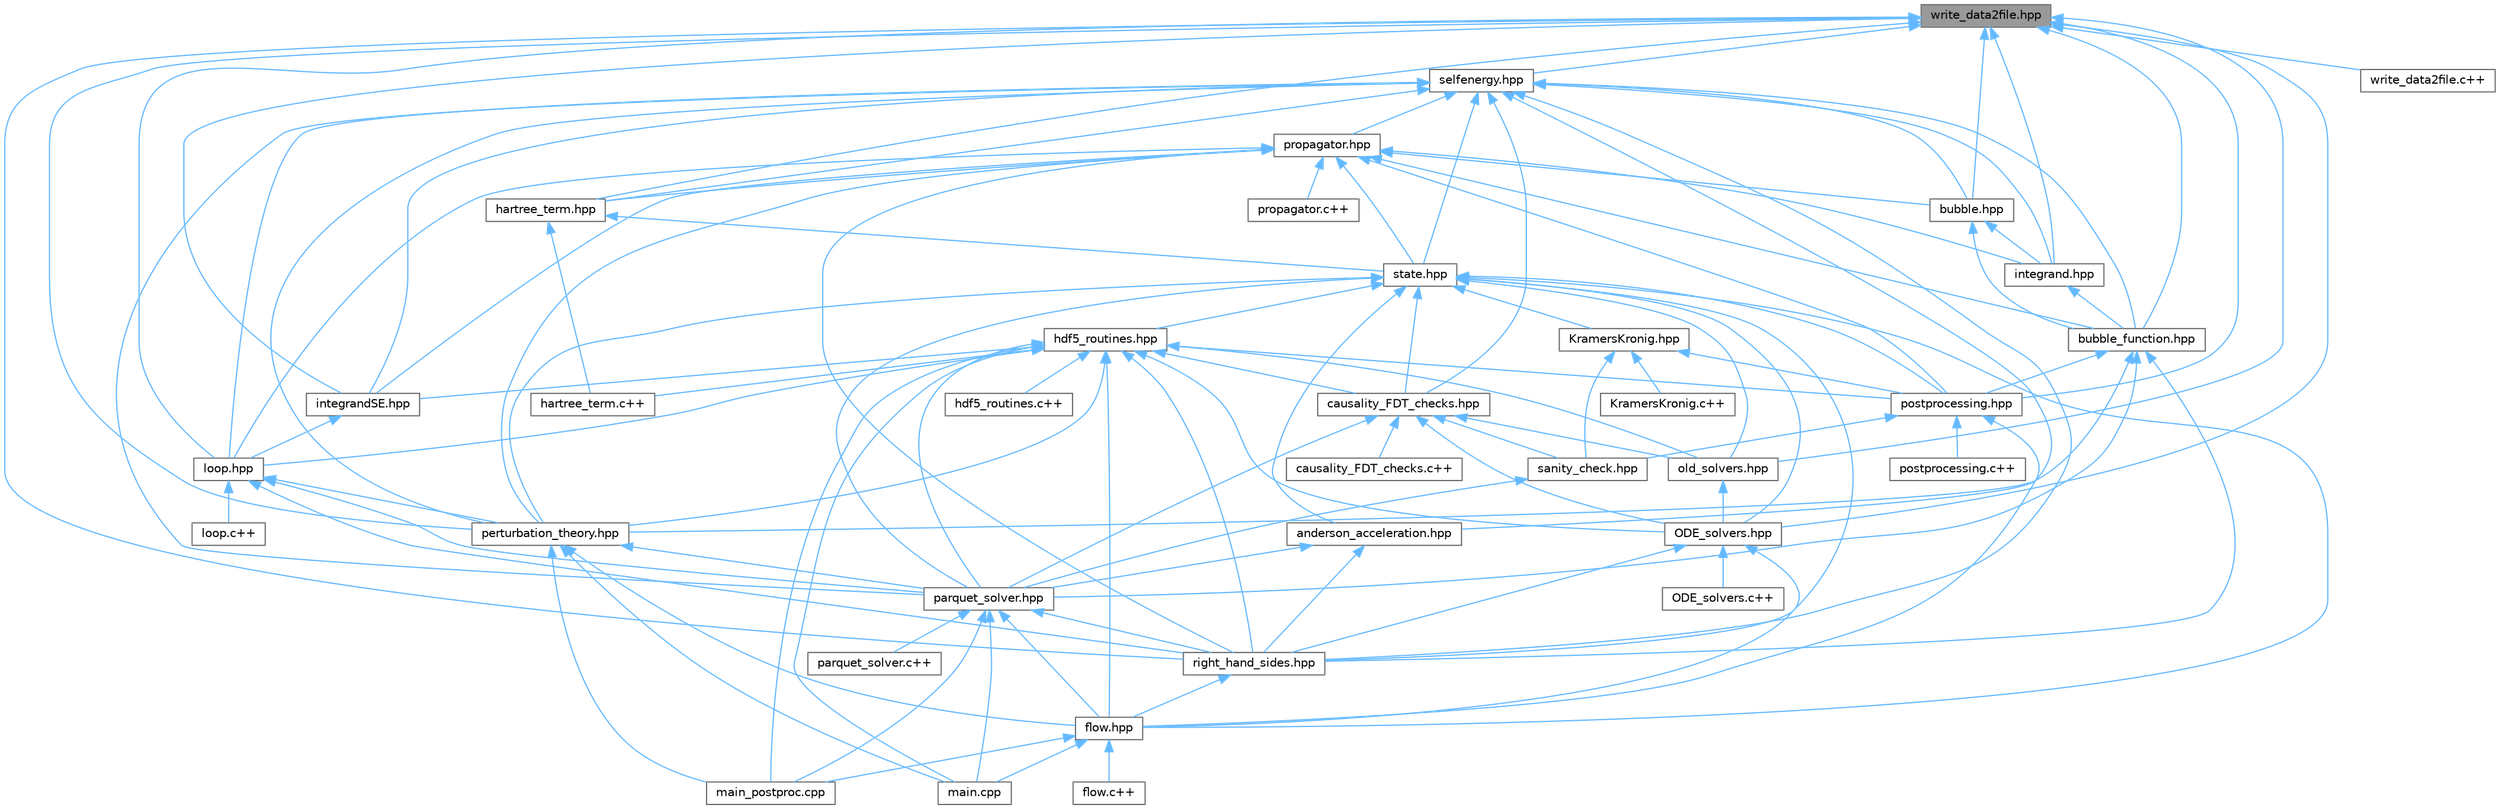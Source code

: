 digraph "write_data2file.hpp"
{
 // INTERACTIVE_SVG=YES
 // LATEX_PDF_SIZE
  bgcolor="transparent";
  edge [fontname=Helvetica,fontsize=10,labelfontname=Helvetica,labelfontsize=10];
  node [fontname=Helvetica,fontsize=10,shape=box,height=0.2,width=0.4];
  Node1 [id="Node000001",label="write_data2file.hpp",height=0.2,width=0.4,color="gray40", fillcolor="grey60", style="filled", fontcolor="black",tooltip=" "];
  Node1 -> Node2 [id="edge1_Node000001_Node000002",dir="back",color="steelblue1",style="solid",tooltip=" "];
  Node2 [id="Node000002",label="ODE_solvers.hpp",height=0.2,width=0.4,color="grey40", fillcolor="white", style="filled",URL="$da/dc3/ODE__solvers_8hpp.html",tooltip=" "];
  Node2 -> Node3 [id="edge2_Node000002_Node000003",dir="back",color="steelblue1",style="solid",tooltip=" "];
  Node3 [id="Node000003",label="ODE_solvers.c++",height=0.2,width=0.4,color="grey40", fillcolor="white", style="filled",URL="$de/dd8/ODE__solvers_8c_09_09.html",tooltip=" "];
  Node2 -> Node4 [id="edge3_Node000002_Node000004",dir="back",color="steelblue1",style="solid",tooltip=" "];
  Node4 [id="Node000004",label="flow.hpp",height=0.2,width=0.4,color="grey40", fillcolor="white", style="filled",URL="$d5/d21/flow_8hpp.html",tooltip=" "];
  Node4 -> Node5 [id="edge4_Node000004_Node000005",dir="back",color="steelblue1",style="solid",tooltip=" "];
  Node5 [id="Node000005",label="flow.c++",height=0.2,width=0.4,color="grey40", fillcolor="white", style="filled",URL="$d4/dde/flow_8c_09_09.html",tooltip=" "];
  Node4 -> Node6 [id="edge5_Node000004_Node000006",dir="back",color="steelblue1",style="solid",tooltip=" "];
  Node6 [id="Node000006",label="main.cpp",height=0.2,width=0.4,color="grey40", fillcolor="white", style="filled",URL="$df/d0a/main_8cpp.html",tooltip=" "];
  Node4 -> Node7 [id="edge6_Node000004_Node000007",dir="back",color="steelblue1",style="solid",tooltip=" "];
  Node7 [id="Node000007",label="main_postproc.cpp",height=0.2,width=0.4,color="grey40", fillcolor="white", style="filled",URL="$dd/d00/main__postproc_8cpp.html",tooltip=" "];
  Node2 -> Node8 [id="edge7_Node000002_Node000008",dir="back",color="steelblue1",style="solid",tooltip=" "];
  Node8 [id="Node000008",label="right_hand_sides.hpp",height=0.2,width=0.4,color="grey40", fillcolor="white", style="filled",URL="$d8/dea/right__hand__sides_8hpp.html",tooltip=" "];
  Node8 -> Node4 [id="edge8_Node000008_Node000004",dir="back",color="steelblue1",style="solid",tooltip=" "];
  Node1 -> Node9 [id="edge9_Node000001_Node000009",dir="back",color="steelblue1",style="solid",tooltip=" "];
  Node9 [id="Node000009",label="bubble.hpp",height=0.2,width=0.4,color="grey40", fillcolor="white", style="filled",URL="$d0/dac/bubble_8hpp.html",tooltip=" "];
  Node9 -> Node10 [id="edge10_Node000009_Node000010",dir="back",color="steelblue1",style="solid",tooltip=" "];
  Node10 [id="Node000010",label="bubble_function.hpp",height=0.2,width=0.4,color="grey40", fillcolor="white", style="filled",URL="$de/de8/bubble__function_8hpp.html",tooltip=" "];
  Node10 -> Node11 [id="edge11_Node000010_Node000011",dir="back",color="steelblue1",style="solid",tooltip=" "];
  Node11 [id="Node000011",label="parquet_solver.hpp",height=0.2,width=0.4,color="grey40", fillcolor="white", style="filled",URL="$dd/d0a/parquet__solver_8hpp.html",tooltip=" "];
  Node11 -> Node4 [id="edge12_Node000011_Node000004",dir="back",color="steelblue1",style="solid",tooltip=" "];
  Node11 -> Node6 [id="edge13_Node000011_Node000006",dir="back",color="steelblue1",style="solid",tooltip=" "];
  Node11 -> Node7 [id="edge14_Node000011_Node000007",dir="back",color="steelblue1",style="solid",tooltip=" "];
  Node11 -> Node12 [id="edge15_Node000011_Node000012",dir="back",color="steelblue1",style="solid",tooltip=" "];
  Node12 [id="Node000012",label="parquet_solver.c++",height=0.2,width=0.4,color="grey40", fillcolor="white", style="filled",URL="$d5/d94/parquet__solver_8c_09_09.html",tooltip=" "];
  Node11 -> Node8 [id="edge16_Node000011_Node000008",dir="back",color="steelblue1",style="solid",tooltip=" "];
  Node10 -> Node13 [id="edge17_Node000010_Node000013",dir="back",color="steelblue1",style="solid",tooltip=" "];
  Node13 [id="Node000013",label="perturbation_theory.hpp",height=0.2,width=0.4,color="grey40", fillcolor="white", style="filled",URL="$d5/d0d/perturbation__theory_8hpp.html",tooltip=" "];
  Node13 -> Node4 [id="edge18_Node000013_Node000004",dir="back",color="steelblue1",style="solid",tooltip=" "];
  Node13 -> Node6 [id="edge19_Node000013_Node000006",dir="back",color="steelblue1",style="solid",tooltip=" "];
  Node13 -> Node7 [id="edge20_Node000013_Node000007",dir="back",color="steelblue1",style="solid",tooltip=" "];
  Node13 -> Node11 [id="edge21_Node000013_Node000011",dir="back",color="steelblue1",style="solid",tooltip=" "];
  Node10 -> Node14 [id="edge22_Node000010_Node000014",dir="back",color="steelblue1",style="solid",tooltip=" "];
  Node14 [id="Node000014",label="postprocessing.hpp",height=0.2,width=0.4,color="grey40", fillcolor="white", style="filled",URL="$d4/d81/postprocessing_8hpp.html",tooltip=" "];
  Node14 -> Node4 [id="edge23_Node000014_Node000004",dir="back",color="steelblue1",style="solid",tooltip=" "];
  Node14 -> Node15 [id="edge24_Node000014_Node000015",dir="back",color="steelblue1",style="solid",tooltip=" "];
  Node15 [id="Node000015",label="postprocessing.c++",height=0.2,width=0.4,color="grey40", fillcolor="white", style="filled",URL="$d9/dae/postprocessing_8c_09_09.html",tooltip=" "];
  Node14 -> Node16 [id="edge25_Node000014_Node000016",dir="back",color="steelblue1",style="solid",tooltip=" "];
  Node16 [id="Node000016",label="sanity_check.hpp",height=0.2,width=0.4,color="grey40", fillcolor="white", style="filled",URL="$d2/d3f/sanity__check_8hpp.html",tooltip=" "];
  Node16 -> Node11 [id="edge26_Node000016_Node000011",dir="back",color="steelblue1",style="solid",tooltip=" "];
  Node10 -> Node8 [id="edge27_Node000010_Node000008",dir="back",color="steelblue1",style="solid",tooltip=" "];
  Node9 -> Node17 [id="edge28_Node000009_Node000017",dir="back",color="steelblue1",style="solid",tooltip=" "];
  Node17 [id="Node000017",label="integrand.hpp",height=0.2,width=0.4,color="grey40", fillcolor="white", style="filled",URL="$df/d83/integrand_8hpp.html",tooltip=" "];
  Node17 -> Node10 [id="edge29_Node000017_Node000010",dir="back",color="steelblue1",style="solid",tooltip=" "];
  Node1 -> Node10 [id="edge30_Node000001_Node000010",dir="back",color="steelblue1",style="solid",tooltip=" "];
  Node1 -> Node18 [id="edge31_Node000001_Node000018",dir="back",color="steelblue1",style="solid",tooltip=" "];
  Node18 [id="Node000018",label="hartree_term.hpp",height=0.2,width=0.4,color="grey40", fillcolor="white", style="filled",URL="$d1/db3/hartree__term_8hpp.html",tooltip=" "];
  Node18 -> Node19 [id="edge32_Node000018_Node000019",dir="back",color="steelblue1",style="solid",tooltip=" "];
  Node19 [id="Node000019",label="hartree_term.c++",height=0.2,width=0.4,color="grey40", fillcolor="white", style="filled",URL="$d4/d92/hartree__term_8c_09_09.html",tooltip=" "];
  Node18 -> Node20 [id="edge33_Node000018_Node000020",dir="back",color="steelblue1",style="solid",tooltip=" "];
  Node20 [id="Node000020",label="state.hpp",height=0.2,width=0.4,color="grey40", fillcolor="white", style="filled",URL="$da/d3b/state_8hpp.html",tooltip=" "];
  Node20 -> Node21 [id="edge34_Node000020_Node000021",dir="back",color="steelblue1",style="solid",tooltip=" "];
  Node21 [id="Node000021",label="KramersKronig.hpp",height=0.2,width=0.4,color="grey40", fillcolor="white", style="filled",URL="$d1/db3/KramersKronig_8hpp.html",tooltip=" "];
  Node21 -> Node22 [id="edge35_Node000021_Node000022",dir="back",color="steelblue1",style="solid",tooltip=" "];
  Node22 [id="Node000022",label="KramersKronig.c++",height=0.2,width=0.4,color="grey40", fillcolor="white", style="filled",URL="$d7/d43/KramersKronig_8c_09_09.html",tooltip=" "];
  Node21 -> Node14 [id="edge36_Node000021_Node000014",dir="back",color="steelblue1",style="solid",tooltip=" "];
  Node21 -> Node16 [id="edge37_Node000021_Node000016",dir="back",color="steelblue1",style="solid",tooltip=" "];
  Node20 -> Node2 [id="edge38_Node000020_Node000002",dir="back",color="steelblue1",style="solid",tooltip=" "];
  Node20 -> Node23 [id="edge39_Node000020_Node000023",dir="back",color="steelblue1",style="solid",tooltip=" "];
  Node23 [id="Node000023",label="anderson_acceleration.hpp",height=0.2,width=0.4,color="grey40", fillcolor="white", style="filled",URL="$d6/d7b/anderson__acceleration_8hpp.html",tooltip=" "];
  Node23 -> Node11 [id="edge40_Node000023_Node000011",dir="back",color="steelblue1",style="solid",tooltip=" "];
  Node23 -> Node8 [id="edge41_Node000023_Node000008",dir="back",color="steelblue1",style="solid",tooltip=" "];
  Node20 -> Node24 [id="edge42_Node000020_Node000024",dir="back",color="steelblue1",style="solid",tooltip=" "];
  Node24 [id="Node000024",label="causality_FDT_checks.hpp",height=0.2,width=0.4,color="grey40", fillcolor="white", style="filled",URL="$d1/d75/causality__FDT__checks_8hpp.html",tooltip=" "];
  Node24 -> Node2 [id="edge43_Node000024_Node000002",dir="back",color="steelblue1",style="solid",tooltip=" "];
  Node24 -> Node25 [id="edge44_Node000024_Node000025",dir="back",color="steelblue1",style="solid",tooltip=" "];
  Node25 [id="Node000025",label="causality_FDT_checks.c++",height=0.2,width=0.4,color="grey40", fillcolor="white", style="filled",URL="$d8/dca/causality__FDT__checks_8c_09_09.html",tooltip=" "];
  Node24 -> Node26 [id="edge45_Node000024_Node000026",dir="back",color="steelblue1",style="solid",tooltip=" "];
  Node26 [id="Node000026",label="old_solvers.hpp",height=0.2,width=0.4,color="grey40", fillcolor="white", style="filled",URL="$dd/df7/old__solvers_8hpp.html",tooltip=" "];
  Node26 -> Node2 [id="edge46_Node000026_Node000002",dir="back",color="steelblue1",style="solid",tooltip=" "];
  Node24 -> Node11 [id="edge47_Node000024_Node000011",dir="back",color="steelblue1",style="solid",tooltip=" "];
  Node24 -> Node16 [id="edge48_Node000024_Node000016",dir="back",color="steelblue1",style="solid",tooltip=" "];
  Node20 -> Node4 [id="edge49_Node000020_Node000004",dir="back",color="steelblue1",style="solid",tooltip=" "];
  Node20 -> Node27 [id="edge50_Node000020_Node000027",dir="back",color="steelblue1",style="solid",tooltip=" "];
  Node27 [id="Node000027",label="hdf5_routines.hpp",height=0.2,width=0.4,color="grey40", fillcolor="white", style="filled",URL="$d5/de4/hdf5__routines_8hpp.html",tooltip=" "];
  Node27 -> Node2 [id="edge51_Node000027_Node000002",dir="back",color="steelblue1",style="solid",tooltip=" "];
  Node27 -> Node24 [id="edge52_Node000027_Node000024",dir="back",color="steelblue1",style="solid",tooltip=" "];
  Node27 -> Node4 [id="edge53_Node000027_Node000004",dir="back",color="steelblue1",style="solid",tooltip=" "];
  Node27 -> Node19 [id="edge54_Node000027_Node000019",dir="back",color="steelblue1",style="solid",tooltip=" "];
  Node27 -> Node28 [id="edge55_Node000027_Node000028",dir="back",color="steelblue1",style="solid",tooltip=" "];
  Node28 [id="Node000028",label="hdf5_routines.c++",height=0.2,width=0.4,color="grey40", fillcolor="white", style="filled",URL="$d5/d4f/hdf5__routines_8c_09_09.html",tooltip=" "];
  Node27 -> Node29 [id="edge56_Node000027_Node000029",dir="back",color="steelblue1",style="solid",tooltip=" "];
  Node29 [id="Node000029",label="integrandSE.hpp",height=0.2,width=0.4,color="grey40", fillcolor="white", style="filled",URL="$de/d65/integrandSE_8hpp.html",tooltip=" "];
  Node29 -> Node30 [id="edge57_Node000029_Node000030",dir="back",color="steelblue1",style="solid",tooltip=" "];
  Node30 [id="Node000030",label="loop.hpp",height=0.2,width=0.4,color="grey40", fillcolor="white", style="filled",URL="$d8/d1d/loop_8hpp.html",tooltip=" "];
  Node30 -> Node31 [id="edge58_Node000030_Node000031",dir="back",color="steelblue1",style="solid",tooltip=" "];
  Node31 [id="Node000031",label="loop.c++",height=0.2,width=0.4,color="grey40", fillcolor="white", style="filled",URL="$d5/dae/loop_8c_09_09.html",tooltip=" "];
  Node30 -> Node11 [id="edge59_Node000030_Node000011",dir="back",color="steelblue1",style="solid",tooltip=" "];
  Node30 -> Node13 [id="edge60_Node000030_Node000013",dir="back",color="steelblue1",style="solid",tooltip=" "];
  Node30 -> Node8 [id="edge61_Node000030_Node000008",dir="back",color="steelblue1",style="solid",tooltip=" "];
  Node27 -> Node30 [id="edge62_Node000027_Node000030",dir="back",color="steelblue1",style="solid",tooltip=" "];
  Node27 -> Node6 [id="edge63_Node000027_Node000006",dir="back",color="steelblue1",style="solid",tooltip=" "];
  Node27 -> Node7 [id="edge64_Node000027_Node000007",dir="back",color="steelblue1",style="solid",tooltip=" "];
  Node27 -> Node26 [id="edge65_Node000027_Node000026",dir="back",color="steelblue1",style="solid",tooltip=" "];
  Node27 -> Node11 [id="edge66_Node000027_Node000011",dir="back",color="steelblue1",style="solid",tooltip=" "];
  Node27 -> Node13 [id="edge67_Node000027_Node000013",dir="back",color="steelblue1",style="solid",tooltip=" "];
  Node27 -> Node14 [id="edge68_Node000027_Node000014",dir="back",color="steelblue1",style="solid",tooltip=" "];
  Node27 -> Node8 [id="edge69_Node000027_Node000008",dir="back",color="steelblue1",style="solid",tooltip=" "];
  Node20 -> Node26 [id="edge70_Node000020_Node000026",dir="back",color="steelblue1",style="solid",tooltip=" "];
  Node20 -> Node11 [id="edge71_Node000020_Node000011",dir="back",color="steelblue1",style="solid",tooltip=" "];
  Node20 -> Node13 [id="edge72_Node000020_Node000013",dir="back",color="steelblue1",style="solid",tooltip=" "];
  Node20 -> Node14 [id="edge73_Node000020_Node000014",dir="back",color="steelblue1",style="solid",tooltip=" "];
  Node20 -> Node8 [id="edge74_Node000020_Node000008",dir="back",color="steelblue1",style="solid",tooltip=" "];
  Node1 -> Node17 [id="edge75_Node000001_Node000017",dir="back",color="steelblue1",style="solid",tooltip=" "];
  Node1 -> Node29 [id="edge76_Node000001_Node000029",dir="back",color="steelblue1",style="solid",tooltip=" "];
  Node1 -> Node30 [id="edge77_Node000001_Node000030",dir="back",color="steelblue1",style="solid",tooltip=" "];
  Node1 -> Node26 [id="edge78_Node000001_Node000026",dir="back",color="steelblue1",style="solid",tooltip=" "];
  Node1 -> Node13 [id="edge79_Node000001_Node000013",dir="back",color="steelblue1",style="solid",tooltip=" "];
  Node1 -> Node14 [id="edge80_Node000001_Node000014",dir="back",color="steelblue1",style="solid",tooltip=" "];
  Node1 -> Node8 [id="edge81_Node000001_Node000008",dir="back",color="steelblue1",style="solid",tooltip=" "];
  Node1 -> Node32 [id="edge82_Node000001_Node000032",dir="back",color="steelblue1",style="solid",tooltip=" "];
  Node32 [id="Node000032",label="selfenergy.hpp",height=0.2,width=0.4,color="grey40", fillcolor="white", style="filled",URL="$d6/d2d/selfenergy_8hpp.html",tooltip=" "];
  Node32 -> Node23 [id="edge83_Node000032_Node000023",dir="back",color="steelblue1",style="solid",tooltip=" "];
  Node32 -> Node9 [id="edge84_Node000032_Node000009",dir="back",color="steelblue1",style="solid",tooltip=" "];
  Node32 -> Node10 [id="edge85_Node000032_Node000010",dir="back",color="steelblue1",style="solid",tooltip=" "];
  Node32 -> Node24 [id="edge86_Node000032_Node000024",dir="back",color="steelblue1",style="solid",tooltip=" "];
  Node32 -> Node18 [id="edge87_Node000032_Node000018",dir="back",color="steelblue1",style="solid",tooltip=" "];
  Node32 -> Node17 [id="edge88_Node000032_Node000017",dir="back",color="steelblue1",style="solid",tooltip=" "];
  Node32 -> Node29 [id="edge89_Node000032_Node000029",dir="back",color="steelblue1",style="solid",tooltip=" "];
  Node32 -> Node30 [id="edge90_Node000032_Node000030",dir="back",color="steelblue1",style="solid",tooltip=" "];
  Node32 -> Node11 [id="edge91_Node000032_Node000011",dir="back",color="steelblue1",style="solid",tooltip=" "];
  Node32 -> Node13 [id="edge92_Node000032_Node000013",dir="back",color="steelblue1",style="solid",tooltip=" "];
  Node32 -> Node33 [id="edge93_Node000032_Node000033",dir="back",color="steelblue1",style="solid",tooltip=" "];
  Node33 [id="Node000033",label="propagator.hpp",height=0.2,width=0.4,color="grey40", fillcolor="white", style="filled",URL="$d5/df7/propagator_8hpp.html",tooltip=" "];
  Node33 -> Node9 [id="edge94_Node000033_Node000009",dir="back",color="steelblue1",style="solid",tooltip=" "];
  Node33 -> Node10 [id="edge95_Node000033_Node000010",dir="back",color="steelblue1",style="solid",tooltip=" "];
  Node33 -> Node18 [id="edge96_Node000033_Node000018",dir="back",color="steelblue1",style="solid",tooltip=" "];
  Node33 -> Node17 [id="edge97_Node000033_Node000017",dir="back",color="steelblue1",style="solid",tooltip=" "];
  Node33 -> Node29 [id="edge98_Node000033_Node000029",dir="back",color="steelblue1",style="solid",tooltip=" "];
  Node33 -> Node30 [id="edge99_Node000033_Node000030",dir="back",color="steelblue1",style="solid",tooltip=" "];
  Node33 -> Node13 [id="edge100_Node000033_Node000013",dir="back",color="steelblue1",style="solid",tooltip=" "];
  Node33 -> Node14 [id="edge101_Node000033_Node000014",dir="back",color="steelblue1",style="solid",tooltip=" "];
  Node33 -> Node34 [id="edge102_Node000033_Node000034",dir="back",color="steelblue1",style="solid",tooltip=" "];
  Node34 [id="Node000034",label="propagator.c++",height=0.2,width=0.4,color="grey40", fillcolor="white", style="filled",URL="$de/d5d/propagator_8c_09_09.html",tooltip=" "];
  Node33 -> Node8 [id="edge103_Node000033_Node000008",dir="back",color="steelblue1",style="solid",tooltip=" "];
  Node33 -> Node20 [id="edge104_Node000033_Node000020",dir="back",color="steelblue1",style="solid",tooltip=" "];
  Node32 -> Node8 [id="edge105_Node000032_Node000008",dir="back",color="steelblue1",style="solid",tooltip=" "];
  Node32 -> Node20 [id="edge106_Node000032_Node000020",dir="back",color="steelblue1",style="solid",tooltip=" "];
  Node1 -> Node35 [id="edge107_Node000001_Node000035",dir="back",color="steelblue1",style="solid",tooltip=" "];
  Node35 [id="Node000035",label="write_data2file.c++",height=0.2,width=0.4,color="grey40", fillcolor="white", style="filled",URL="$d9/d8b/write__data2file_8c_09_09.html",tooltip=" "];
}
